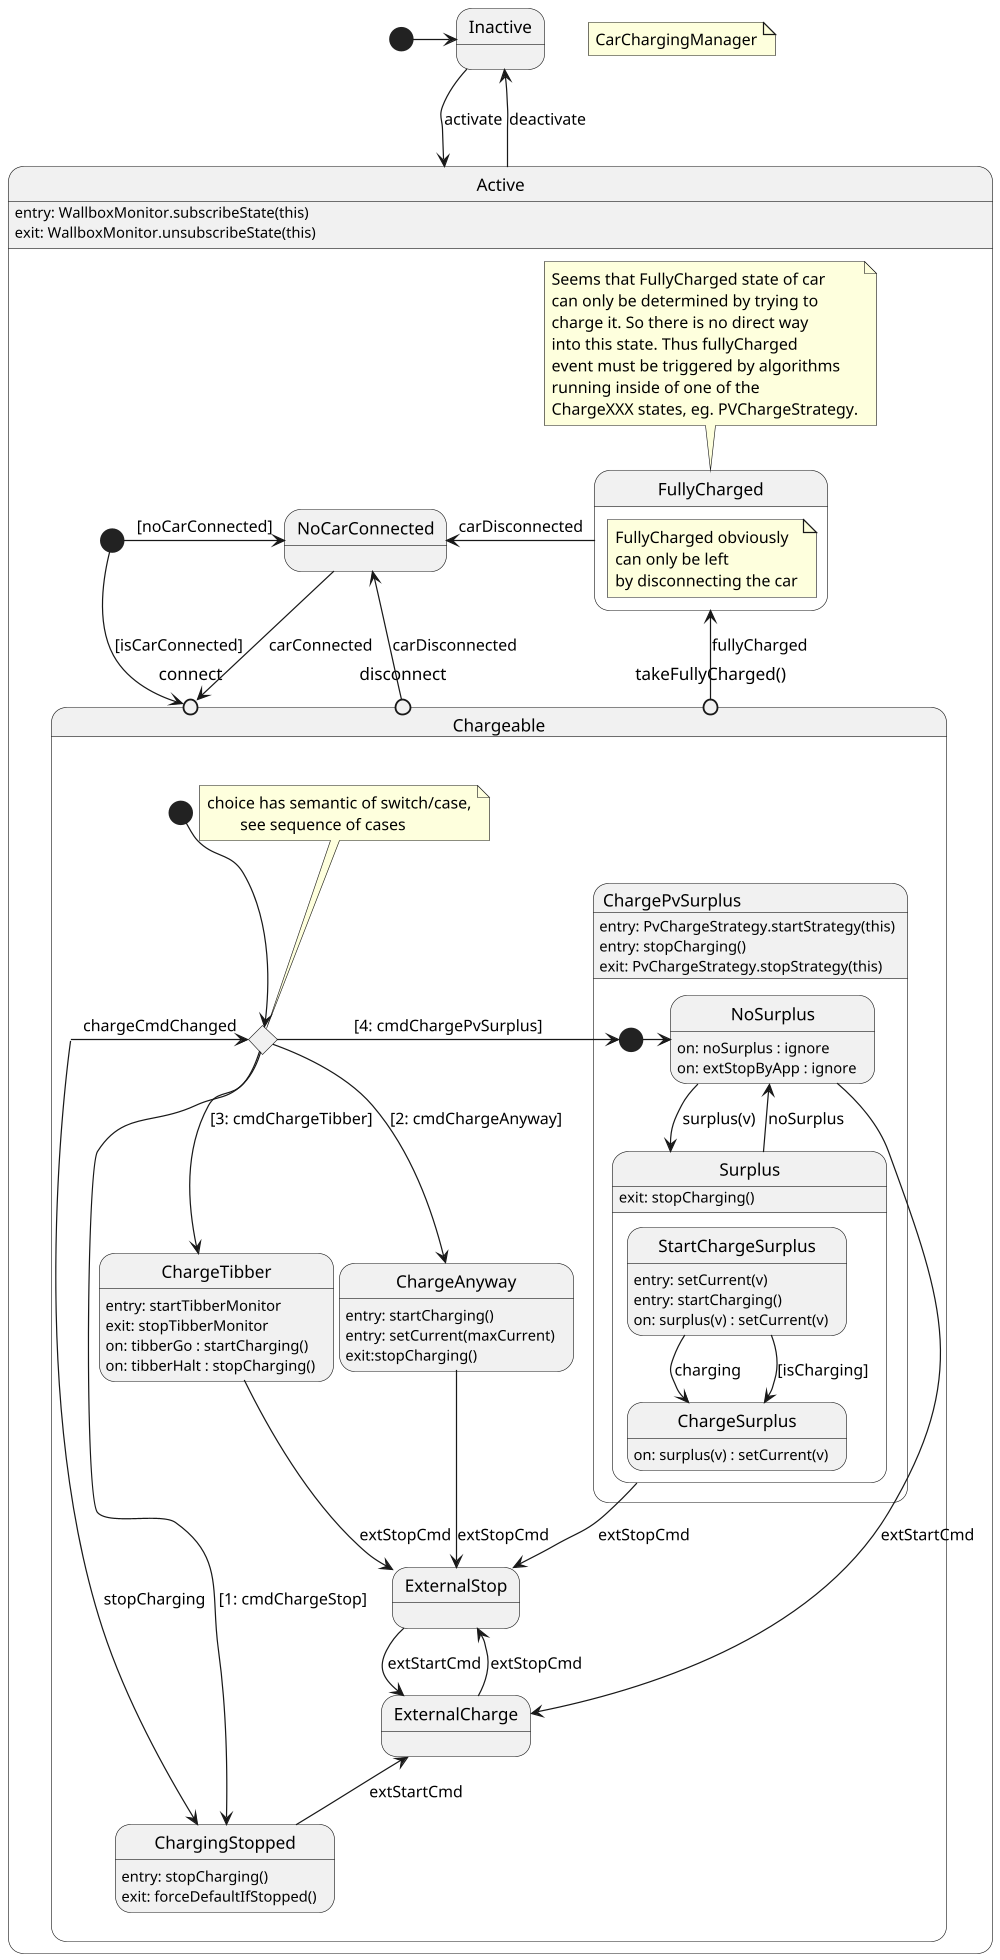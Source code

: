 @startuml
'https://plantuml.com/state-diagram

scale 1000 width

[*] -right-> inAct

state "Inactive" as inAct
state "Active" as act {
    act: entry: WallboxMonitor.subscribeState(this)
    act: exit: WallboxMonitor.unsubscribeState(this)

     [*] -r-> noCar : [noCarConnected]

    state "NoCarConnected" as noCar

'    state "CarConnected" as carCon {

        state "Chargeable" as cabl {

        state "connect" as con  <<entryPoint>>
        state "disconnect" as dcon  <<entryPoint>>
        state "takeFullyCharged()" as fch  <<entryPoint>>

            state "ChargePvSurplus" as cSurplus {
              cSurplus: entry: PvChargeStrategy.startStrategy(this)
              cSurplus: entry: stopCharging()
              cSurplus: exit: PvChargeStrategy.stopStrategy(this)
    '          cSurplus: exit: stopCharging()

              state "Surplus" as sp {
               sp: exit: stopCharging()

                state "ChargeSurplus" as hasPlus {
    '                hasPlus: entry: setCurrent(v)
                    hasPlus: on: surplus(v) : setCurrent(v)
                }

                state "StartChargeSurplus" as waitCh
                    waitCh: entry: setCurrent(v)
                    waitCh: entry: startCharging()
                    waitCh: on: surplus(v) : setCurrent(v)

            }

                state "NoSurplus" as noPlus {
                  noPlus: on: noSurplus : ignore
                  noPlus: on: extStopByApp : ignore
                }

            state lpstart <<start>>

          }

           state "ChargingStopped" as cStop
               cStop: entry: stopCharging()
               cStop: exit: forceDefaultIfStopped()

          state "ChargeTibber" as cTibber
              cTibber: entry: startTibberMonitor
              cTibber: exit: stopTibberMonitor
              cTibber: on: tibberGo : startCharging()
              cTibber: on: tibberHalt : stopCharging()


          state "ChargeAnyway" as cAnyway
              cAnyway: entry: startCharging()
              cAnyway: entry: setCurrent(maxCurrent)
              cAnyway: exit:stopCharging()

          state "ExternalCharge" as cExt

          state "ExternalStop" as stopExt

          state "switch" as choiceCmd <<choice>>

          note top of choiceCmd
            choice has semantic of switch/case,
            \tsee sequence of cases
          end note

          cabl -r-> choiceCmd : chargeCmdChanged
          [*] --> choiceCmd
          cabl -r-> cStop : stopCharging
        }

      state "FullyCharged" as full {

        note as fullNote
            FullyCharged obviously
            can only be left
            by disconnecting the car
        end note

      }

      note top of full
            Seems that FullyCharged state of car
            can only be determined by trying to
            charge it. So there is no direct way
            into this state. Thus fullyCharged
            event must be triggered by algorithms
            running inside of one of the
            ChargeXXX states, eg. PVChargeStrategy.
      end note

'    }
     [*] --> con : [isCarConnected]

}
dcon -u-> noCar : carDisconnected
full -l-> noCar : carDisconnected
'cSurplus --> cStop : stopCmd
fch -u-> full : fullyCharged
'cTibber -down-> cStop : stopCmd
'cAnyway --> cStop : stopCmd
cAnyway --> stopExt : extStopCmd
cTibber --> stopExt : extStopCmd
cStop -u-> cExt : extStartCmd
noPlus -r-> cExt : extStartCmd
cExt --> stopExt : extStopCmd
stopExt --> cExt : extStartCmd
sp --> stopExt : extStopCmd

choiceCmd -r-> lpstart : [4: cmdChargePvSurplus]
choiceCmd --> cAnyway : [2: cmdChargeAnyway]
choiceCmd --> cStop : [1: cmdChargeStop]
choiceCmd --> cTibber : [3: cmdChargeTibber]
'cStop -up-> choiceCmd : extStartCmd
noCar --> con : carConnected
inAct -down-> act : activate
act -up-> inAct : deactivate

noPlus -right-> sp : surplus(v)
waitCh -down-> hasPlus : charging\t
waitCh -down-> hasPlus : [isCharging]
sp -u-> noPlus : noSurplus
lpstart -r-> noPlus

note "CarChargingManager" as NTop

@enduml